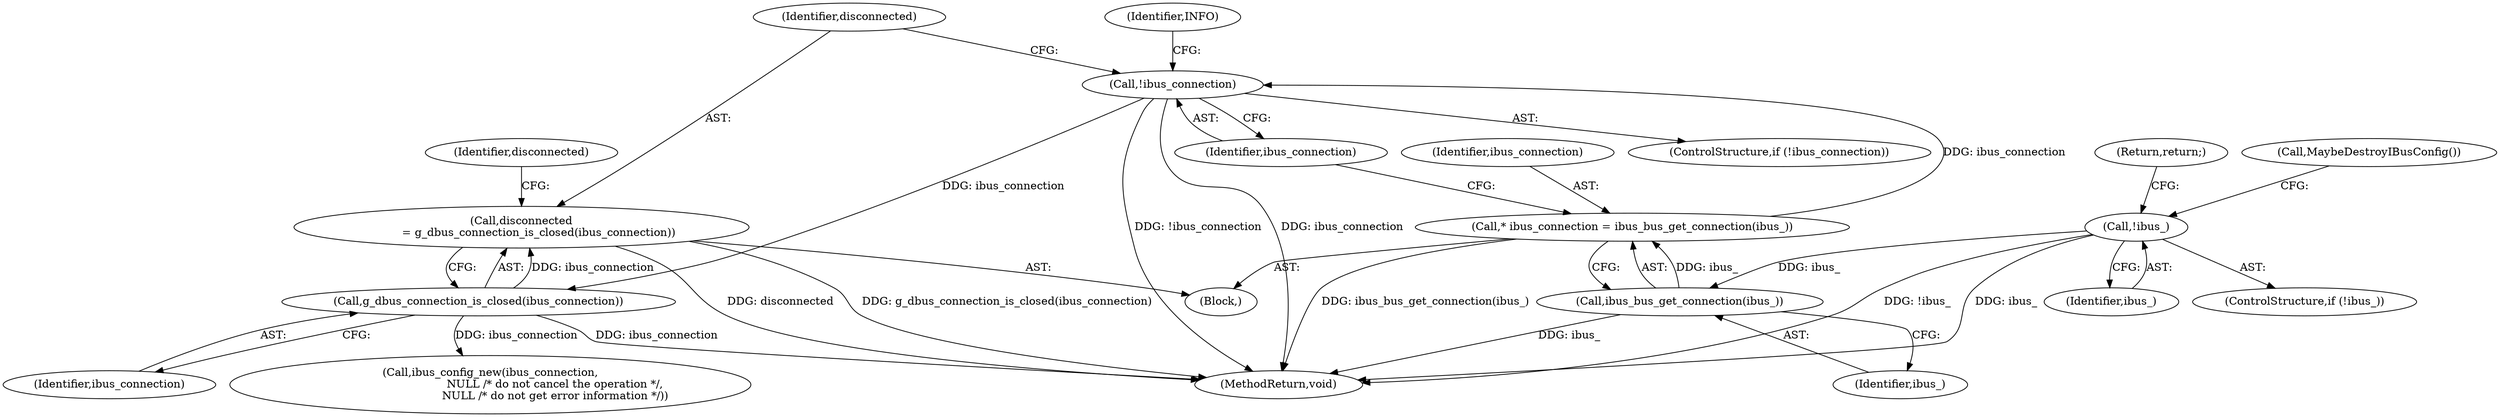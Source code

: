 digraph "0_Chrome_dc7b094a338c6c521f918f478e993f0f74bbea0d_67@API" {
"1000131" [label="(Call,disconnected\n          = g_dbus_connection_is_closed(ibus_connection))"];
"1000133" [label="(Call,g_dbus_connection_is_closed(ibus_connection))"];
"1000120" [label="(Call,!ibus_connection)"];
"1000115" [label="(Call,* ibus_connection = ibus_bus_get_connection(ibus_))"];
"1000117" [label="(Call,ibus_bus_get_connection(ibus_))"];
"1000105" [label="(Call,!ibus_)"];
"1000117" [label="(Call,ibus_bus_get_connection(ibus_))"];
"1000119" [label="(ControlStructure,if (!ibus_connection))"];
"1000105" [label="(Call,!ibus_)"];
"1000108" [label="(Return,return;)"];
"1000115" [label="(Call,* ibus_connection = ibus_bus_get_connection(ibus_))"];
"1000118" [label="(Identifier,ibus_)"];
"1000136" [label="(Identifier,disconnected)"];
"1000113" [label="(Block,)"];
"1000147" [label="(Call,ibus_config_new(ibus_connection,\n                                     NULL /* do not cancel the operation */,\n                                     NULL /* do not get error information */))"];
"1000106" [label="(Identifier,ibus_)"];
"1000131" [label="(Call,disconnected\n          = g_dbus_connection_is_closed(ibus_connection))"];
"1000133" [label="(Call,g_dbus_connection_is_closed(ibus_connection))"];
"1000134" [label="(Identifier,ibus_connection)"];
"1000104" [label="(ControlStructure,if (!ibus_))"];
"1000125" [label="(Identifier,INFO)"];
"1000132" [label="(Identifier,disconnected)"];
"1000116" [label="(Identifier,ibus_connection)"];
"1000120" [label="(Call,!ibus_connection)"];
"1000166" [label="(MethodReturn,void)"];
"1000121" [label="(Identifier,ibus_connection)"];
"1000109" [label="(Call,MaybeDestroyIBusConfig())"];
"1000131" -> "1000113"  [label="AST: "];
"1000131" -> "1000133"  [label="CFG: "];
"1000132" -> "1000131"  [label="AST: "];
"1000133" -> "1000131"  [label="AST: "];
"1000136" -> "1000131"  [label="CFG: "];
"1000131" -> "1000166"  [label="DDG: disconnected"];
"1000131" -> "1000166"  [label="DDG: g_dbus_connection_is_closed(ibus_connection)"];
"1000133" -> "1000131"  [label="DDG: ibus_connection"];
"1000133" -> "1000134"  [label="CFG: "];
"1000134" -> "1000133"  [label="AST: "];
"1000133" -> "1000166"  [label="DDG: ibus_connection"];
"1000120" -> "1000133"  [label="DDG: ibus_connection"];
"1000133" -> "1000147"  [label="DDG: ibus_connection"];
"1000120" -> "1000119"  [label="AST: "];
"1000120" -> "1000121"  [label="CFG: "];
"1000121" -> "1000120"  [label="AST: "];
"1000125" -> "1000120"  [label="CFG: "];
"1000132" -> "1000120"  [label="CFG: "];
"1000120" -> "1000166"  [label="DDG: !ibus_connection"];
"1000120" -> "1000166"  [label="DDG: ibus_connection"];
"1000115" -> "1000120"  [label="DDG: ibus_connection"];
"1000115" -> "1000113"  [label="AST: "];
"1000115" -> "1000117"  [label="CFG: "];
"1000116" -> "1000115"  [label="AST: "];
"1000117" -> "1000115"  [label="AST: "];
"1000121" -> "1000115"  [label="CFG: "];
"1000115" -> "1000166"  [label="DDG: ibus_bus_get_connection(ibus_)"];
"1000117" -> "1000115"  [label="DDG: ibus_"];
"1000117" -> "1000118"  [label="CFG: "];
"1000118" -> "1000117"  [label="AST: "];
"1000117" -> "1000166"  [label="DDG: ibus_"];
"1000105" -> "1000117"  [label="DDG: ibus_"];
"1000105" -> "1000104"  [label="AST: "];
"1000105" -> "1000106"  [label="CFG: "];
"1000106" -> "1000105"  [label="AST: "];
"1000108" -> "1000105"  [label="CFG: "];
"1000109" -> "1000105"  [label="CFG: "];
"1000105" -> "1000166"  [label="DDG: !ibus_"];
"1000105" -> "1000166"  [label="DDG: ibus_"];
}
